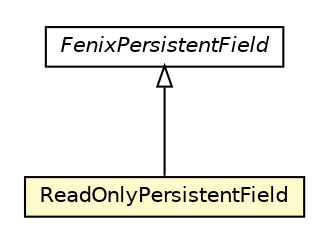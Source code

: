 #!/usr/local/bin/dot
#
# Class diagram 
# Generated by UMLGraph version 5.1 (http://www.umlgraph.org/)
#

digraph G {
	edge [fontname="Helvetica",fontsize=10,labelfontname="Helvetica",labelfontsize=10];
	node [fontname="Helvetica",fontsize=10,shape=plaintext];
	nodesep=0.25;
	ranksep=0.5;
	// pt.ist.fenixframework.backend.jvstmojb.ojb.ReadOnlyPersistentField
	c126758 [label=<<table title="pt.ist.fenixframework.backend.jvstmojb.ojb.ReadOnlyPersistentField" border="0" cellborder="1" cellspacing="0" cellpadding="2" port="p" bgcolor="lemonChiffon" href="./ReadOnlyPersistentField.html">
		<tr><td><table border="0" cellspacing="0" cellpadding="1">
<tr><td align="center" balign="center"> ReadOnlyPersistentField </td></tr>
		</table></td></tr>
		</table>>, fontname="Helvetica", fontcolor="black", fontsize=10.0];
	// pt.ist.fenixframework.backend.jvstmojb.ojb.FenixPersistentField
	c126762 [label=<<table title="pt.ist.fenixframework.backend.jvstmojb.ojb.FenixPersistentField" border="0" cellborder="1" cellspacing="0" cellpadding="2" port="p" href="./FenixPersistentField.html">
		<tr><td><table border="0" cellspacing="0" cellpadding="1">
<tr><td align="center" balign="center"><font face="Helvetica-Oblique"> FenixPersistentField </font></td></tr>
		</table></td></tr>
		</table>>, fontname="Helvetica", fontcolor="black", fontsize=10.0];
	//pt.ist.fenixframework.backend.jvstmojb.ojb.ReadOnlyPersistentField extends pt.ist.fenixframework.backend.jvstmojb.ojb.FenixPersistentField
	c126762:p -> c126758:p [dir=back,arrowtail=empty];
}

